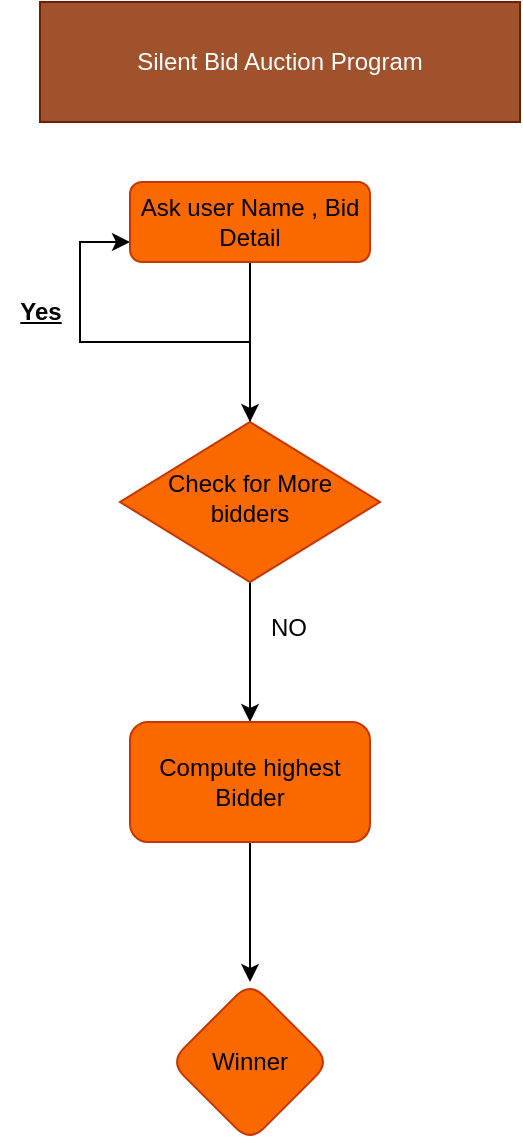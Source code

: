 <mxfile version="23.1.5" type="github">
  <diagram id="C5RBs43oDa-KdzZeNtuy" name="Page-1">
    <mxGraphModel dx="988" dy="1707" grid="1" gridSize="10" guides="1" tooltips="1" connect="1" arrows="1" fold="1" page="1" pageScale="1" pageWidth="827" pageHeight="1169" math="0" shadow="0">
      <root>
        <mxCell id="WIyWlLk6GJQsqaUBKTNV-0" />
        <mxCell id="WIyWlLk6GJQsqaUBKTNV-1" parent="WIyWlLk6GJQsqaUBKTNV-0" />
        <mxCell id="xjE2wKjb6uJkw5SHILF_-11" style="edgeStyle=orthogonalEdgeStyle;rounded=0;orthogonalLoop=1;jettySize=auto;html=1;entryX=0.5;entryY=0;entryDx=0;entryDy=0;" edge="1" parent="WIyWlLk6GJQsqaUBKTNV-1" source="WIyWlLk6GJQsqaUBKTNV-3" target="WIyWlLk6GJQsqaUBKTNV-6">
          <mxGeometry relative="1" as="geometry" />
        </mxCell>
        <mxCell id="WIyWlLk6GJQsqaUBKTNV-3" value="Ask user Name , Bid Detail" style="rounded=1;whiteSpace=wrap;html=1;fontSize=12;glass=0;strokeWidth=1;shadow=0;fillColor=#fa6800;strokeColor=#C73500;fontColor=#000000;" parent="WIyWlLk6GJQsqaUBKTNV-1" vertex="1">
          <mxGeometry x="335" y="60" width="120" height="40" as="geometry" />
        </mxCell>
        <mxCell id="xjE2wKjb6uJkw5SHILF_-3" style="edgeStyle=orthogonalEdgeStyle;rounded=0;orthogonalLoop=1;jettySize=auto;html=1;entryX=0;entryY=0.75;entryDx=0;entryDy=0;" edge="1" parent="WIyWlLk6GJQsqaUBKTNV-1" source="WIyWlLk6GJQsqaUBKTNV-6" target="WIyWlLk6GJQsqaUBKTNV-3">
          <mxGeometry relative="1" as="geometry" />
        </mxCell>
        <mxCell id="xjE2wKjb6uJkw5SHILF_-4" style="edgeStyle=orthogonalEdgeStyle;rounded=0;orthogonalLoop=1;jettySize=auto;html=1;" edge="1" parent="WIyWlLk6GJQsqaUBKTNV-1" source="WIyWlLk6GJQsqaUBKTNV-6">
          <mxGeometry relative="1" as="geometry">
            <mxPoint x="395" y="330.0" as="targetPoint" />
          </mxGeometry>
        </mxCell>
        <mxCell id="WIyWlLk6GJQsqaUBKTNV-6" value="Check for More bidders" style="rhombus;whiteSpace=wrap;html=1;shadow=0;fontFamily=Helvetica;fontSize=12;align=center;strokeWidth=1;spacing=6;spacingTop=-4;fillColor=#fa6800;strokeColor=#C73500;fontColor=#000000;" parent="WIyWlLk6GJQsqaUBKTNV-1" vertex="1">
          <mxGeometry x="330" y="180" width="130" height="80" as="geometry" />
        </mxCell>
        <mxCell id="xjE2wKjb6uJkw5SHILF_-0" value="Silent Bid Auction Program" style="whiteSpace=wrap;html=1;fillColor=#a0522d;fontColor=#ffffff;strokeColor=#6D1F00;" vertex="1" parent="WIyWlLk6GJQsqaUBKTNV-1">
          <mxGeometry x="290" y="-30" width="240" height="60" as="geometry" />
        </mxCell>
        <mxCell id="xjE2wKjb6uJkw5SHILF_-2" value="&lt;b&gt;&lt;u&gt;Yes&lt;/u&gt;&lt;/b&gt;" style="text;html=1;align=center;verticalAlign=middle;resizable=0;points=[];autosize=1;strokeColor=none;fillColor=none;" vertex="1" parent="WIyWlLk6GJQsqaUBKTNV-1">
          <mxGeometry x="270" y="110" width="40" height="30" as="geometry" />
        </mxCell>
        <mxCell id="xjE2wKjb6uJkw5SHILF_-5" value="NO" style="text;html=1;align=center;verticalAlign=middle;resizable=0;points=[];autosize=1;strokeColor=none;fillColor=none;" vertex="1" parent="WIyWlLk6GJQsqaUBKTNV-1">
          <mxGeometry x="394" y="268" width="40" height="30" as="geometry" />
        </mxCell>
        <mxCell id="xjE2wKjb6uJkw5SHILF_-10" value="" style="edgeStyle=orthogonalEdgeStyle;rounded=0;orthogonalLoop=1;jettySize=auto;html=1;" edge="1" parent="WIyWlLk6GJQsqaUBKTNV-1" source="xjE2wKjb6uJkw5SHILF_-7" target="xjE2wKjb6uJkw5SHILF_-9">
          <mxGeometry relative="1" as="geometry" />
        </mxCell>
        <mxCell id="xjE2wKjb6uJkw5SHILF_-7" value="Compute highest Bidder" style="rounded=1;whiteSpace=wrap;html=1;fillColor=#fa6800;fontColor=#000000;strokeColor=#C73500;" vertex="1" parent="WIyWlLk6GJQsqaUBKTNV-1">
          <mxGeometry x="335" y="330" width="120" height="60" as="geometry" />
        </mxCell>
        <mxCell id="xjE2wKjb6uJkw5SHILF_-9" value="Winner" style="rhombus;whiteSpace=wrap;html=1;fillColor=#fa6800;strokeColor=#C73500;fontColor=#000000;rounded=1;" vertex="1" parent="WIyWlLk6GJQsqaUBKTNV-1">
          <mxGeometry x="355" y="460" width="80" height="80" as="geometry" />
        </mxCell>
      </root>
    </mxGraphModel>
  </diagram>
</mxfile>
